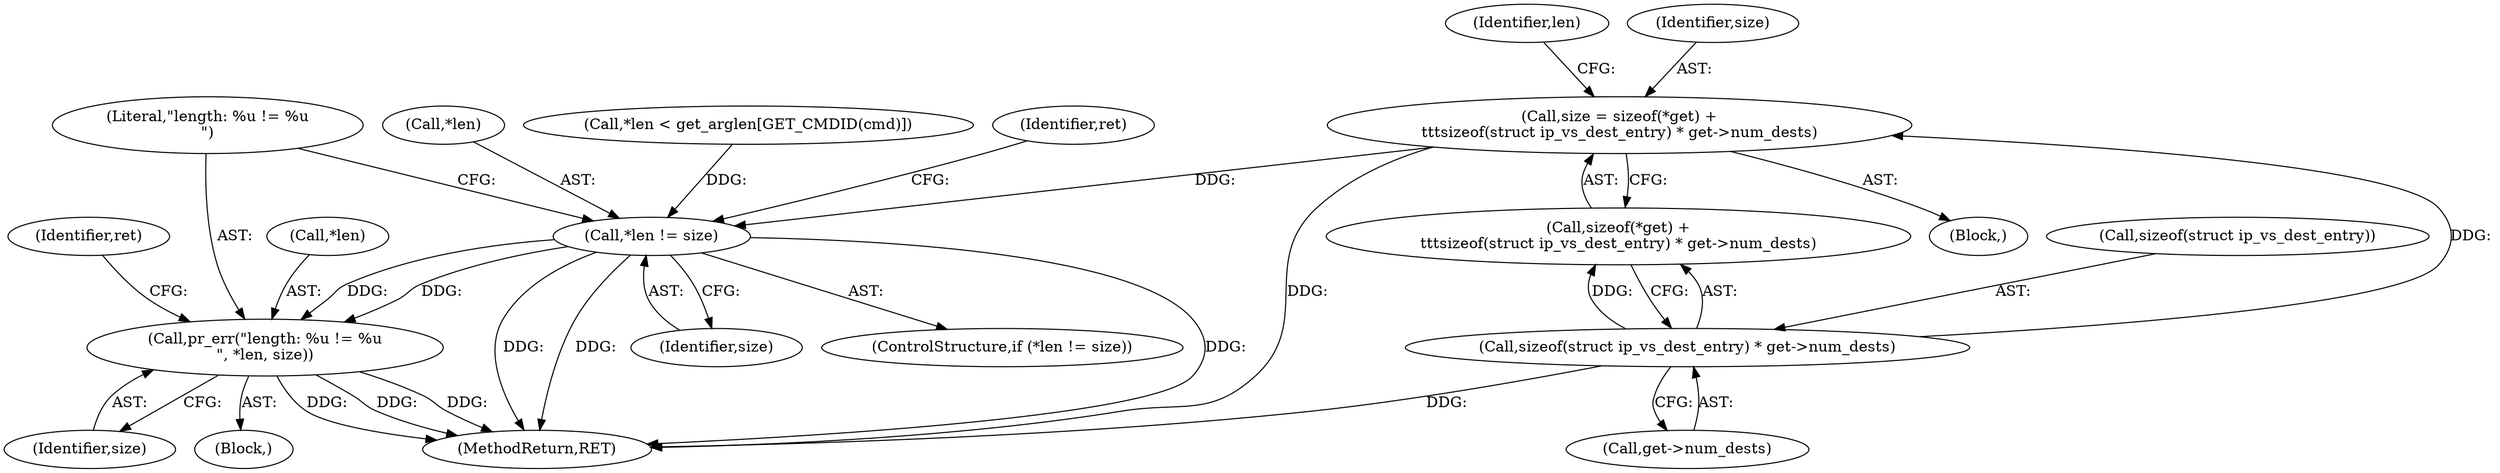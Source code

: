 digraph "0_linux_2d8a041b7bfe1097af21441cb77d6af95f4f4680@API" {
"1000502" [label="(Call,size = sizeof(*get) +\n\t\t\tsizeof(struct ip_vs_dest_entry) * get->num_dests)"];
"1000508" [label="(Call,sizeof(struct ip_vs_dest_entry) * get->num_dests)"];
"1000515" [label="(Call,*len != size)"];
"1000520" [label="(Call,pr_err(\"length: %u != %u\n\", *len, size))"];
"1000519" [label="(Block,)"];
"1000509" [label="(Call,sizeof(struct ip_vs_dest_entry))"];
"1000502" [label="(Call,size = sizeof(*get) +\n\t\t\tsizeof(struct ip_vs_dest_entry) * get->num_dests)"];
"1000520" [label="(Call,pr_err(\"length: %u != %u\n\", *len, size))"];
"1000517" [label="(Identifier,len)"];
"1000508" [label="(Call,sizeof(struct ip_vs_dest_entry) * get->num_dests)"];
"1000522" [label="(Call,*len)"];
"1000516" [label="(Call,*len)"];
"1000145" [label="(Call,*len < get_arglen[GET_CMDID(cmd)])"];
"1000494" [label="(Block,)"];
"1000515" [label="(Call,*len != size)"];
"1000503" [label="(Identifier,size)"];
"1000575" [label="(MethodReturn,RET)"];
"1000524" [label="(Identifier,size)"];
"1000531" [label="(Identifier,ret)"];
"1000504" [label="(Call,sizeof(*get) +\n\t\t\tsizeof(struct ip_vs_dest_entry) * get->num_dests)"];
"1000526" [label="(Identifier,ret)"];
"1000518" [label="(Identifier,size)"];
"1000514" [label="(ControlStructure,if (*len != size))"];
"1000521" [label="(Literal,\"length: %u != %u\n\")"];
"1000511" [label="(Call,get->num_dests)"];
"1000502" -> "1000494"  [label="AST: "];
"1000502" -> "1000504"  [label="CFG: "];
"1000503" -> "1000502"  [label="AST: "];
"1000504" -> "1000502"  [label="AST: "];
"1000517" -> "1000502"  [label="CFG: "];
"1000502" -> "1000575"  [label="DDG: "];
"1000508" -> "1000502"  [label="DDG: "];
"1000502" -> "1000515"  [label="DDG: "];
"1000508" -> "1000504"  [label="AST: "];
"1000508" -> "1000511"  [label="CFG: "];
"1000509" -> "1000508"  [label="AST: "];
"1000511" -> "1000508"  [label="AST: "];
"1000504" -> "1000508"  [label="CFG: "];
"1000508" -> "1000575"  [label="DDG: "];
"1000508" -> "1000504"  [label="DDG: "];
"1000515" -> "1000514"  [label="AST: "];
"1000515" -> "1000518"  [label="CFG: "];
"1000516" -> "1000515"  [label="AST: "];
"1000518" -> "1000515"  [label="AST: "];
"1000521" -> "1000515"  [label="CFG: "];
"1000531" -> "1000515"  [label="CFG: "];
"1000515" -> "1000575"  [label="DDG: "];
"1000515" -> "1000575"  [label="DDG: "];
"1000515" -> "1000575"  [label="DDG: "];
"1000145" -> "1000515"  [label="DDG: "];
"1000515" -> "1000520"  [label="DDG: "];
"1000515" -> "1000520"  [label="DDG: "];
"1000520" -> "1000519"  [label="AST: "];
"1000520" -> "1000524"  [label="CFG: "];
"1000521" -> "1000520"  [label="AST: "];
"1000522" -> "1000520"  [label="AST: "];
"1000524" -> "1000520"  [label="AST: "];
"1000526" -> "1000520"  [label="CFG: "];
"1000520" -> "1000575"  [label="DDG: "];
"1000520" -> "1000575"  [label="DDG: "];
"1000520" -> "1000575"  [label="DDG: "];
}
